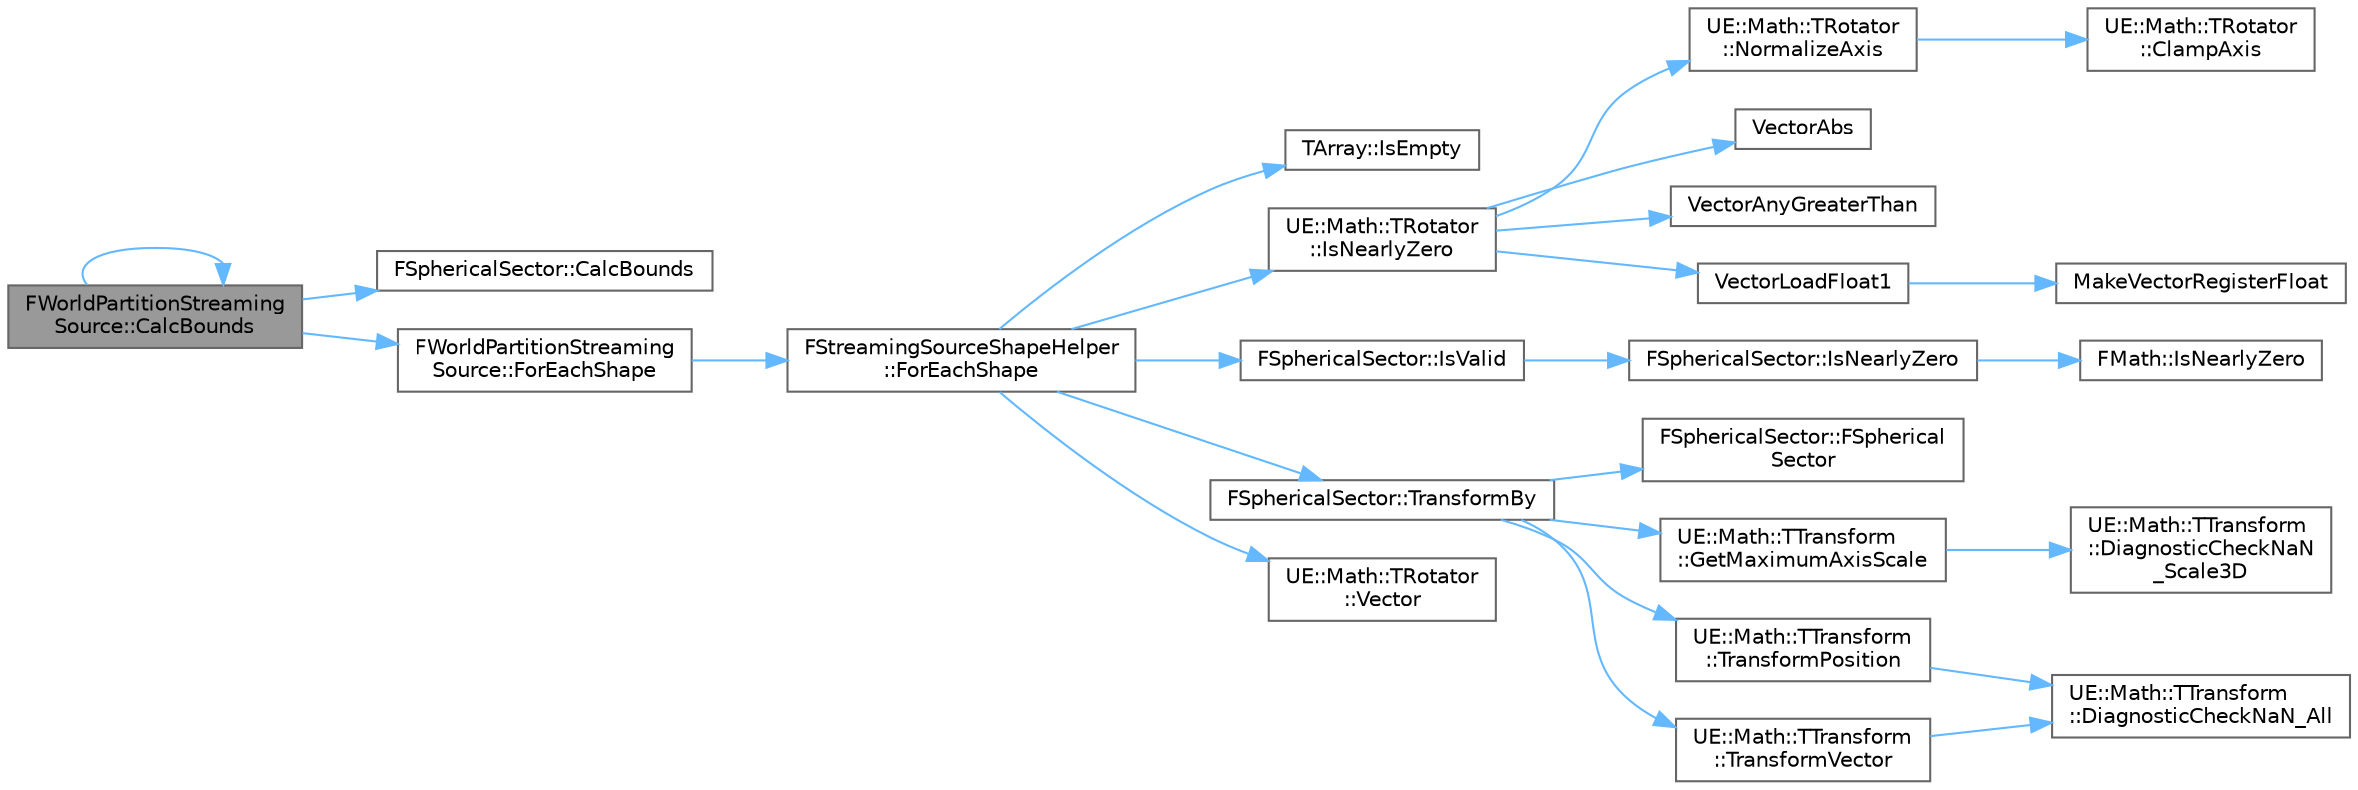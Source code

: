 digraph "FWorldPartitionStreamingSource::CalcBounds"
{
 // INTERACTIVE_SVG=YES
 // LATEX_PDF_SIZE
  bgcolor="transparent";
  edge [fontname=Helvetica,fontsize=10,labelfontname=Helvetica,labelfontsize=10];
  node [fontname=Helvetica,fontsize=10,shape=box,height=0.2,width=0.4];
  rankdir="LR";
  Node1 [id="Node000001",label="FWorldPartitionStreaming\lSource::CalcBounds",height=0.2,width=0.4,color="gray40", fillcolor="grey60", style="filled", fontcolor="black",tooltip="Returns a box encapsulating all shapes."];
  Node1 -> Node2 [id="edge1_Node000001_Node000002",color="steelblue1",style="solid",tooltip=" "];
  Node2 [id="Node000002",label="FSphericalSector::CalcBounds",height=0.2,width=0.4,color="grey40", fillcolor="white", style="filled",URL="$d2/d28/classFSphericalSector.html#ac371c72769b0fd8af36188aaa54e6ada",tooltip=" "];
  Node1 -> Node1 [id="edge2_Node000001_Node000001",color="steelblue1",style="solid",tooltip=" "];
  Node1 -> Node3 [id="edge3_Node000001_Node000003",color="steelblue1",style="solid",tooltip=" "];
  Node3 [id="Node000003",label="FWorldPartitionStreaming\lSource::ForEachShape",height=0.2,width=0.4,color="grey40", fillcolor="white", style="filled",URL="$d0/d3b/structFWorldPartitionStreamingSource.html#aef634712330db864356588e4c7d16317",tooltip="Helper method that iterates over all shapes."];
  Node3 -> Node4 [id="edge4_Node000003_Node000004",color="steelblue1",style="solid",tooltip=" "];
  Node4 [id="Node000004",label="FStreamingSourceShapeHelper\l::ForEachShape",height=0.2,width=0.4,color="grey40", fillcolor="white", style="filled",URL="$df/dce/classFStreamingSourceShapeHelper.html#a0175346802e1004a8919c6c45dc6192e",tooltip=" "];
  Node4 -> Node5 [id="edge5_Node000004_Node000005",color="steelblue1",style="solid",tooltip=" "];
  Node5 [id="Node000005",label="TArray::IsEmpty",height=0.2,width=0.4,color="grey40", fillcolor="white", style="filled",URL="$d4/d52/classTArray.html#a2c57f7971567594e23017eb0b92eadfe",tooltip="Returns true if the array is empty and contains no elements."];
  Node4 -> Node6 [id="edge6_Node000004_Node000006",color="steelblue1",style="solid",tooltip=" "];
  Node6 [id="Node000006",label="UE::Math::TRotator\l::IsNearlyZero",height=0.2,width=0.4,color="grey40", fillcolor="white", style="filled",URL="$d8/dd7/structUE_1_1Math_1_1TRotator.html#ae36323bb8aa4b8858d05dd8cbdf18b7c",tooltip="Checks whether rotator is nearly zero within specified tolerance, when treated as an orientation."];
  Node6 -> Node7 [id="edge7_Node000006_Node000007",color="steelblue1",style="solid",tooltip=" "];
  Node7 [id="Node000007",label="UE::Math::TRotator\l::NormalizeAxis",height=0.2,width=0.4,color="grey40", fillcolor="white", style="filled",URL="$d8/dd7/structUE_1_1Math_1_1TRotator.html#a79c9fd8c1103296807d5f67985697cbc",tooltip="Clamps an angle to the range of (-180, 180]."];
  Node7 -> Node8 [id="edge8_Node000007_Node000008",color="steelblue1",style="solid",tooltip=" "];
  Node8 [id="Node000008",label="UE::Math::TRotator\l::ClampAxis",height=0.2,width=0.4,color="grey40", fillcolor="white", style="filled",URL="$d8/dd7/structUE_1_1Math_1_1TRotator.html#a8d75ad89b69807d22c8b244147fdace0",tooltip="Clamps an angle to the range of [0, 360)."];
  Node6 -> Node9 [id="edge9_Node000006_Node000009",color="steelblue1",style="solid",tooltip=" "];
  Node9 [id="Node000009",label="VectorAbs",height=0.2,width=0.4,color="grey40", fillcolor="white", style="filled",URL="$dd/d4d/UnrealMathFPU_8h.html#ab1e23c42a5e914b9b09f84afeb306f3e",tooltip="Returns the absolute value (component-wise)."];
  Node6 -> Node10 [id="edge10_Node000006_Node000010",color="steelblue1",style="solid",tooltip=" "];
  Node10 [id="Node000010",label="VectorAnyGreaterThan",height=0.2,width=0.4,color="grey40", fillcolor="white", style="filled",URL="$dd/d4d/UnrealMathFPU_8h.html#a11dff42191a4215e5538bbb555224983",tooltip="Returns non-zero if any element in Vec1 is greater than the corresponding element in Vec2,..."];
  Node6 -> Node11 [id="edge11_Node000006_Node000011",color="steelblue1",style="solid",tooltip=" "];
  Node11 [id="Node000011",label="VectorLoadFloat1",height=0.2,width=0.4,color="grey40", fillcolor="white", style="filled",URL="$dd/d4d/UnrealMathFPU_8h.html#a521f9236ca718421a1c6dc3325676dbe",tooltip="Loads 1 float from unaligned memory and replicates it to all 4 elements."];
  Node11 -> Node12 [id="edge12_Node000011_Node000012",color="steelblue1",style="solid",tooltip=" "];
  Node12 [id="Node000012",label="MakeVectorRegisterFloat",height=0.2,width=0.4,color="grey40", fillcolor="white", style="filled",URL="$dd/d4d/UnrealMathFPU_8h.html#aefc67d5a07d1692613a29d8c9f71e815",tooltip="Returns a bitwise equivalent vector based on 4 DWORDs."];
  Node4 -> Node13 [id="edge13_Node000004_Node000013",color="steelblue1",style="solid",tooltip=" "];
  Node13 [id="Node000013",label="FSphericalSector::IsValid",height=0.2,width=0.4,color="grey40", fillcolor="white", style="filled",URL="$d2/d28/classFSphericalSector.html#a964f37e6a4f45b8f62431a04072aa69e",tooltip=" "];
  Node13 -> Node14 [id="edge14_Node000013_Node000014",color="steelblue1",style="solid",tooltip=" "];
  Node14 [id="Node000014",label="FSphericalSector::IsNearlyZero",height=0.2,width=0.4,color="grey40", fillcolor="white", style="filled",URL="$d2/d28/classFSphericalSector.html#ab5631ff34ff365810af459f6c05237b4",tooltip=" "];
  Node14 -> Node15 [id="edge15_Node000014_Node000015",color="steelblue1",style="solid",tooltip=" "];
  Node15 [id="Node000015",label="FMath::IsNearlyZero",height=0.2,width=0.4,color="grey40", fillcolor="white", style="filled",URL="$dc/d20/structFMath.html#ac9075b119b641d69ef4475cc5c2a60a8",tooltip="Checks if a floating point number is nearly zero."];
  Node4 -> Node16 [id="edge16_Node000004_Node000016",color="steelblue1",style="solid",tooltip=" "];
  Node16 [id="Node000016",label="FSphericalSector::TransformBy",height=0.2,width=0.4,color="grey40", fillcolor="white", style="filled",URL="$d2/d28/classFSphericalSector.html#ac3016b1616dd9bb21401fe9cd5b0c79b",tooltip="Get result of Transforming spherical sector with transform."];
  Node16 -> Node17 [id="edge17_Node000016_Node000017",color="steelblue1",style="solid",tooltip=" "];
  Node17 [id="Node000017",label="FSphericalSector::FSpherical\lSector",height=0.2,width=0.4,color="grey40", fillcolor="white", style="filled",URL="$d2/d28/classFSphericalSector.html#aa3cb01e0bde84ed49583150651ed74b6",tooltip="Creates and initializes a new spherical sector."];
  Node16 -> Node18 [id="edge18_Node000016_Node000018",color="steelblue1",style="solid",tooltip=" "];
  Node18 [id="Node000018",label="UE::Math::TTransform\l::GetMaximumAxisScale",height=0.2,width=0.4,color="grey40", fillcolor="white", style="filled",URL="$d9/db6/structUE_1_1Math_1_1TTransform.html#a20d7b761c6236e3e7777500e01826e84",tooltip="same version of TMatrix<T>::GetMaximumAxisScale function"];
  Node18 -> Node19 [id="edge19_Node000018_Node000019",color="steelblue1",style="solid",tooltip=" "];
  Node19 [id="Node000019",label="UE::Math::TTransform\l::DiagnosticCheckNaN\l_Scale3D",height=0.2,width=0.4,color="grey40", fillcolor="white", style="filled",URL="$d9/db6/structUE_1_1Math_1_1TTransform.html#abd2a49a54d40ab6008a8e91228a88fcc",tooltip=" "];
  Node16 -> Node20 [id="edge20_Node000016_Node000020",color="steelblue1",style="solid",tooltip=" "];
  Node20 [id="Node000020",label="UE::Math::TTransform\l::TransformPosition",height=0.2,width=0.4,color="grey40", fillcolor="white", style="filled",URL="$d9/db6/structUE_1_1Math_1_1TTransform.html#ac1c80ff00777c7e4ecc39b9d2eb4e5bf",tooltip=" "];
  Node20 -> Node21 [id="edge21_Node000020_Node000021",color="steelblue1",style="solid",tooltip=" "];
  Node21 [id="Node000021",label="UE::Math::TTransform\l::DiagnosticCheckNaN_All",height=0.2,width=0.4,color="grey40", fillcolor="white", style="filled",URL="$d9/db6/structUE_1_1Math_1_1TTransform.html#aa084e7b9cf8562aa93b41f704a6de991",tooltip=" "];
  Node16 -> Node22 [id="edge22_Node000016_Node000022",color="steelblue1",style="solid",tooltip=" "];
  Node22 [id="Node000022",label="UE::Math::TTransform\l::TransformVector",height=0.2,width=0.4,color="grey40", fillcolor="white", style="filled",URL="$d9/db6/structUE_1_1Math_1_1TTransform.html#adfe46a1a582851ccc8128f0b7da01278",tooltip=" "];
  Node22 -> Node21 [id="edge23_Node000022_Node000021",color="steelblue1",style="solid",tooltip=" "];
  Node4 -> Node23 [id="edge24_Node000004_Node000023",color="steelblue1",style="solid",tooltip=" "];
  Node23 [id="Node000023",label="UE::Math::TRotator\l::Vector",height=0.2,width=0.4,color="grey40", fillcolor="white", style="filled",URL="$d8/dd7/structUE_1_1Math_1_1TRotator.html#a1551a76a1ff9fc635fcceb5c93a94ef1",tooltip="Convert a rotation into a unit vector facing in its direction."];
}
